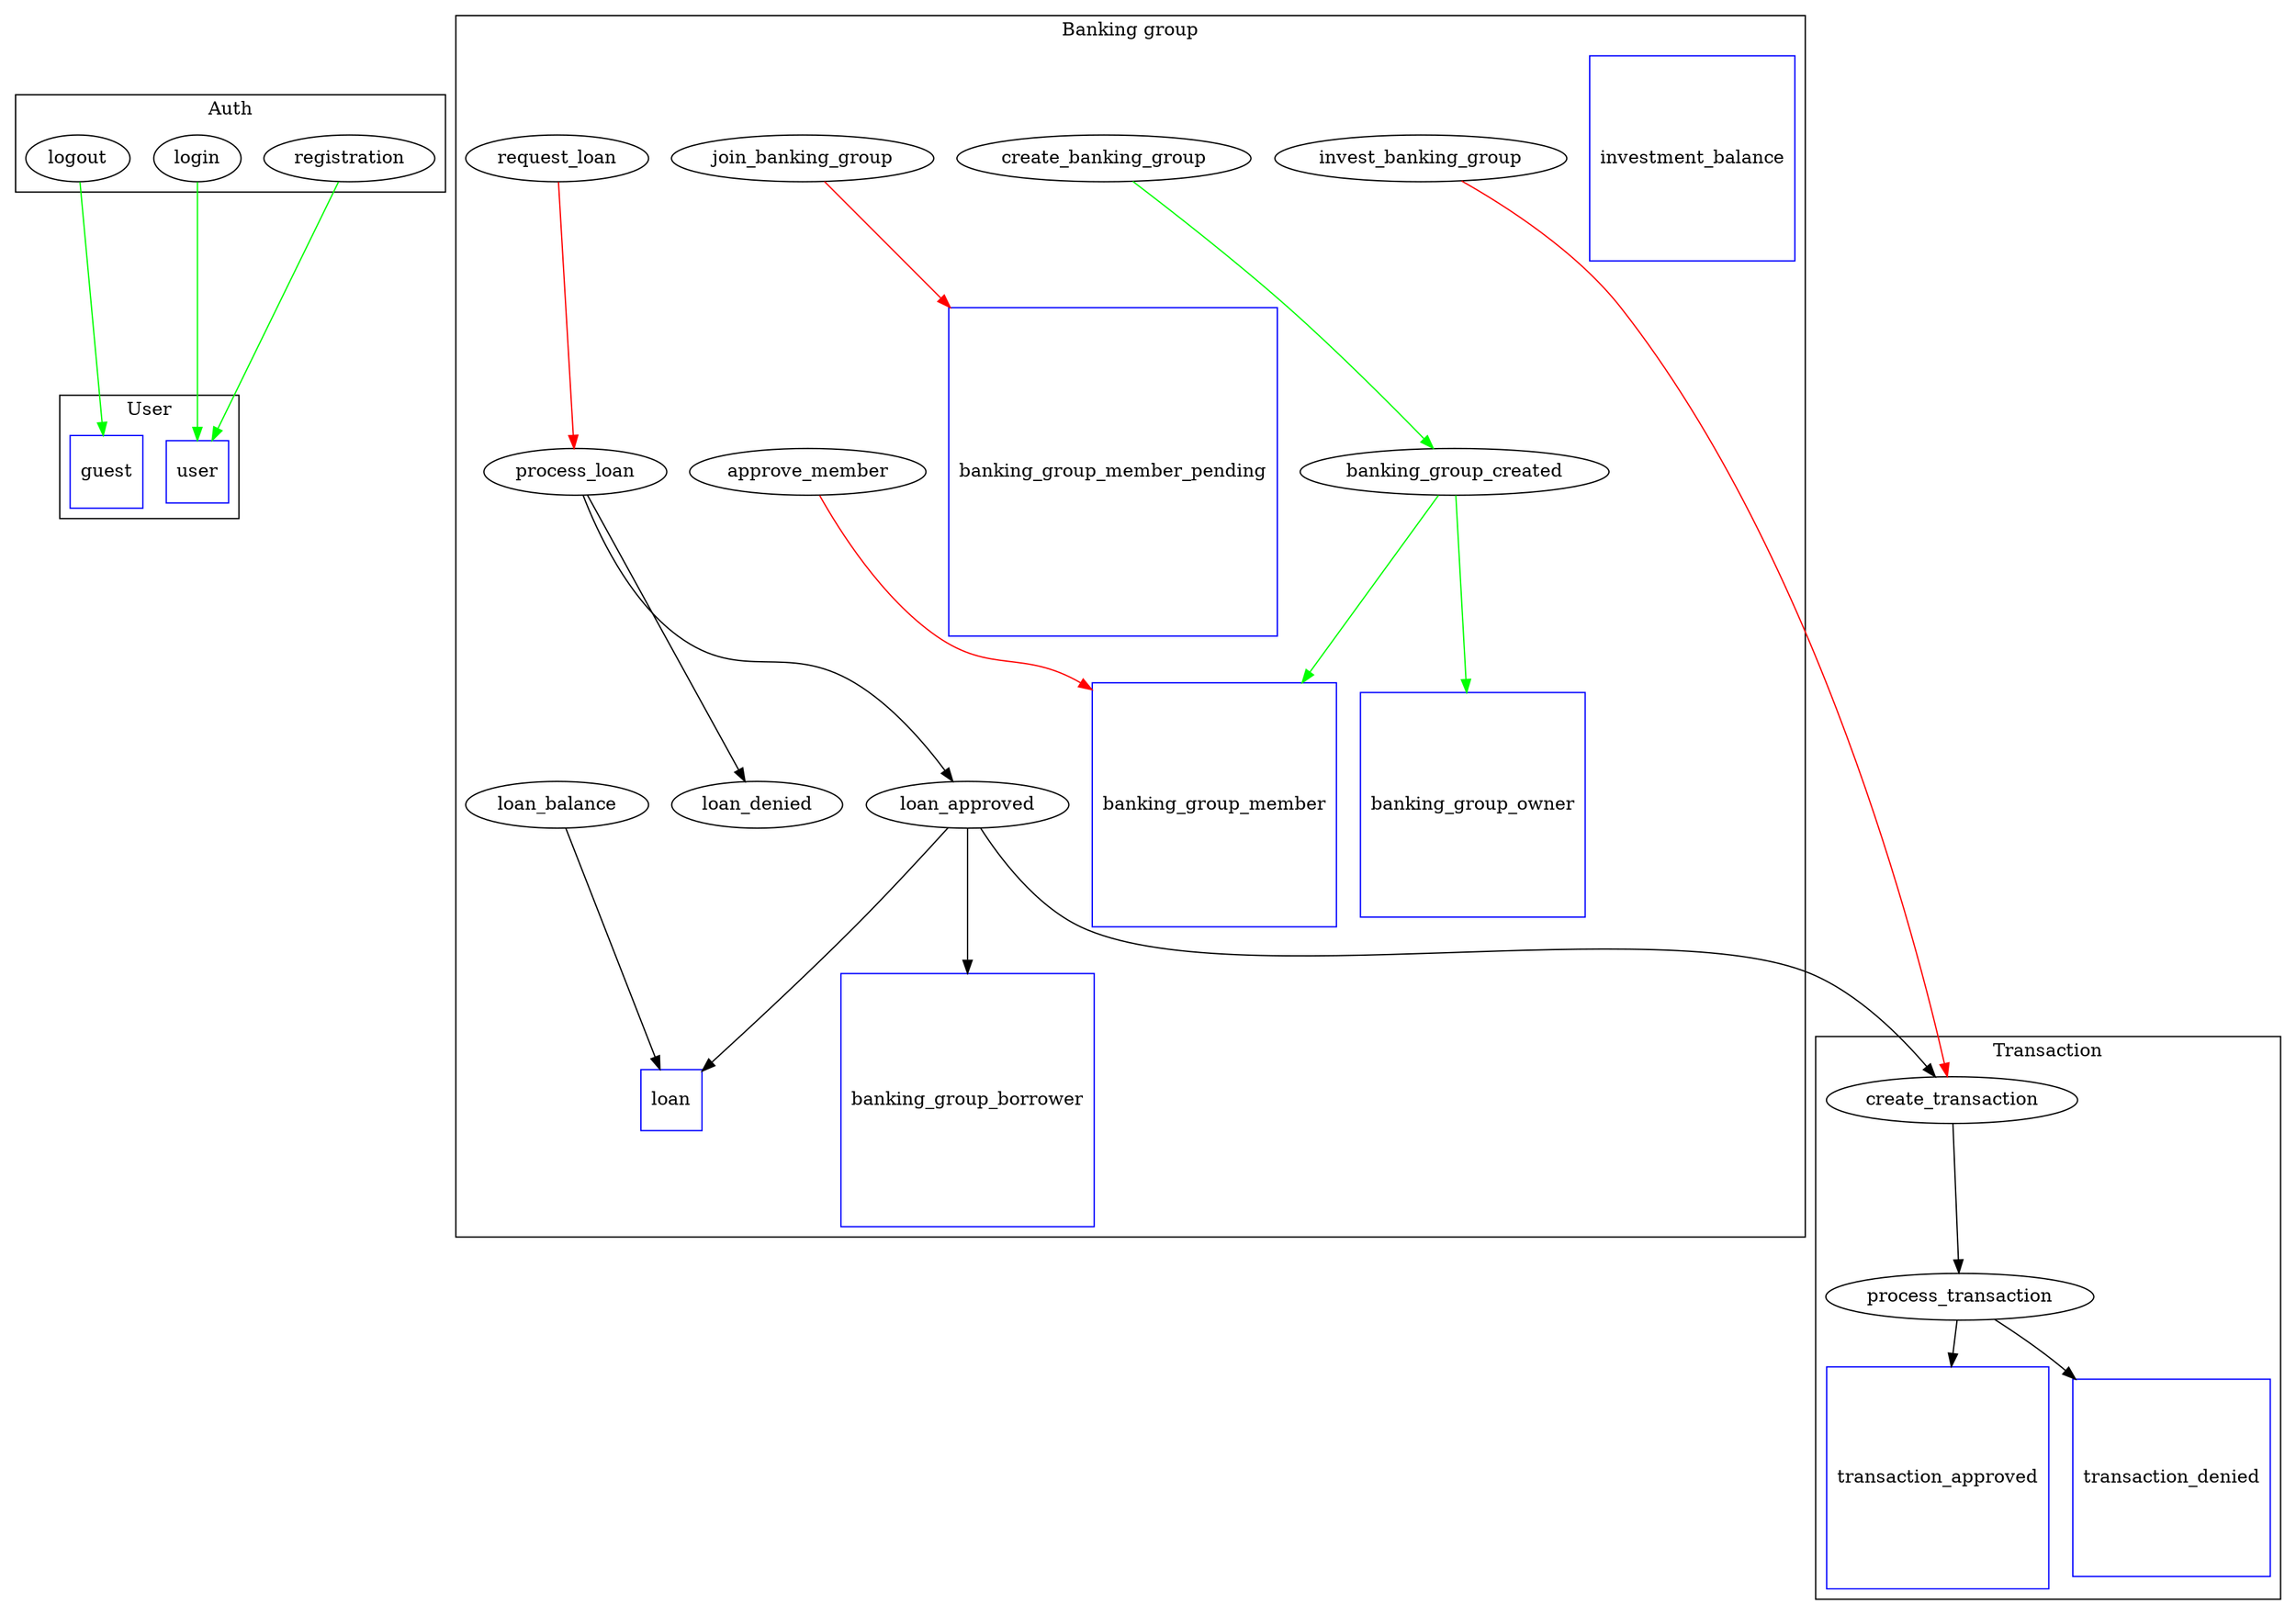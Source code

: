 digraph myvb {

  subgraph cluster_user {
    label="User";
    user [shape="square",color="blue"];
    guest [shape="square",color="blue"];
  }
  subgraph cluster_authentication {
    label="Auth";

    registration -> user [color="green"];
    login -> user [color="green"];
    logout -> guest [color="green"];
  }

  subgraph cluster_transaction {
    label="Transaction";
    transaction_approved [shape="square",color="blue"];
    transaction_denied [shape="square",color="blue"];

    create_transaction -> process_transaction;
    process_transaction -> transaction_approved, transaction_denied;
  }

  subgraph cluster_banking_group {
    label="Banking group";
    banking_group_owner [shape="square",color="blue"];
    banking_group_member [shape="square",color="blue"];
    banking_group_borrower [shape="square",color="blue"];
    banking_group_member_pending [shape="square",color="blue"];
    investment_balance [shape="square",color="blue"];
    loan [shape="square",color="blue"];
    
    create_banking_group -> banking_group_created [color="green"];
    banking_group_created -> banking_group_owner [color="green"];
    banking_group_created -> banking_group_member [color="green"];

    join_banking_group -> banking_group_member_pending [color="red"];
    approve_member -> banking_group_member [color="red"];

    invest_banking_group -> create_transaction [color="red"];

    request_loan -> process_loan [color="red"];
    process_loan -> loan_approved -> create_transaction, banking_group_borrower, loan;
    process_loan -> loan_denied;
    loan_balance -> loan;
  }

  //guest -> registration [color="green"];
  //guest -> login [color="green"];

  //user -> create_banking_group [color="green"];
  //user -> join_banking_group [color="green"];

  //banking_group_member -> invest_banking_group;
  //banking_group_member -> request_loan;

}